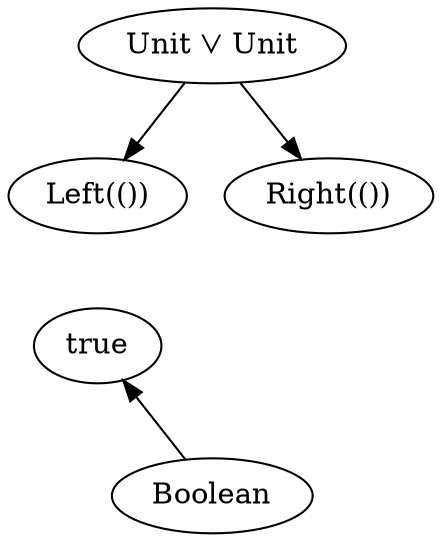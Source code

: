 digraph {
    UnitOrUnit[label="Unit ⋁ Unit"]
    Left[label="Left(())" class="value"]
    Right[label="Right(())" class="value"]

    UnitOrUnit -> Left
    UnitOrUnit -> Right

    true[class="value"]
    false[class="value" style=invis]

    Left -> true[style=invis]
    true -> Left[style=invis]
    Right -> false[style=invis]
    false -> Right[style=invis]

    true -> Boolean[dir=back]
    false -> Boolean[dir=back style=invis]
}
